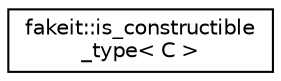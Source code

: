 digraph "Graphical Class Hierarchy"
{
  edge [fontname="Helvetica",fontsize="10",labelfontname="Helvetica",labelfontsize="10"];
  node [fontname="Helvetica",fontsize="10",shape=record];
  rankdir="LR";
  Node1 [label="fakeit::is_constructible\l_type\< C \>",height=0.2,width=0.4,color="black", fillcolor="white", style="filled",URL="$da/dbc/structfakeit_1_1is__constructible__type.html"];
}
